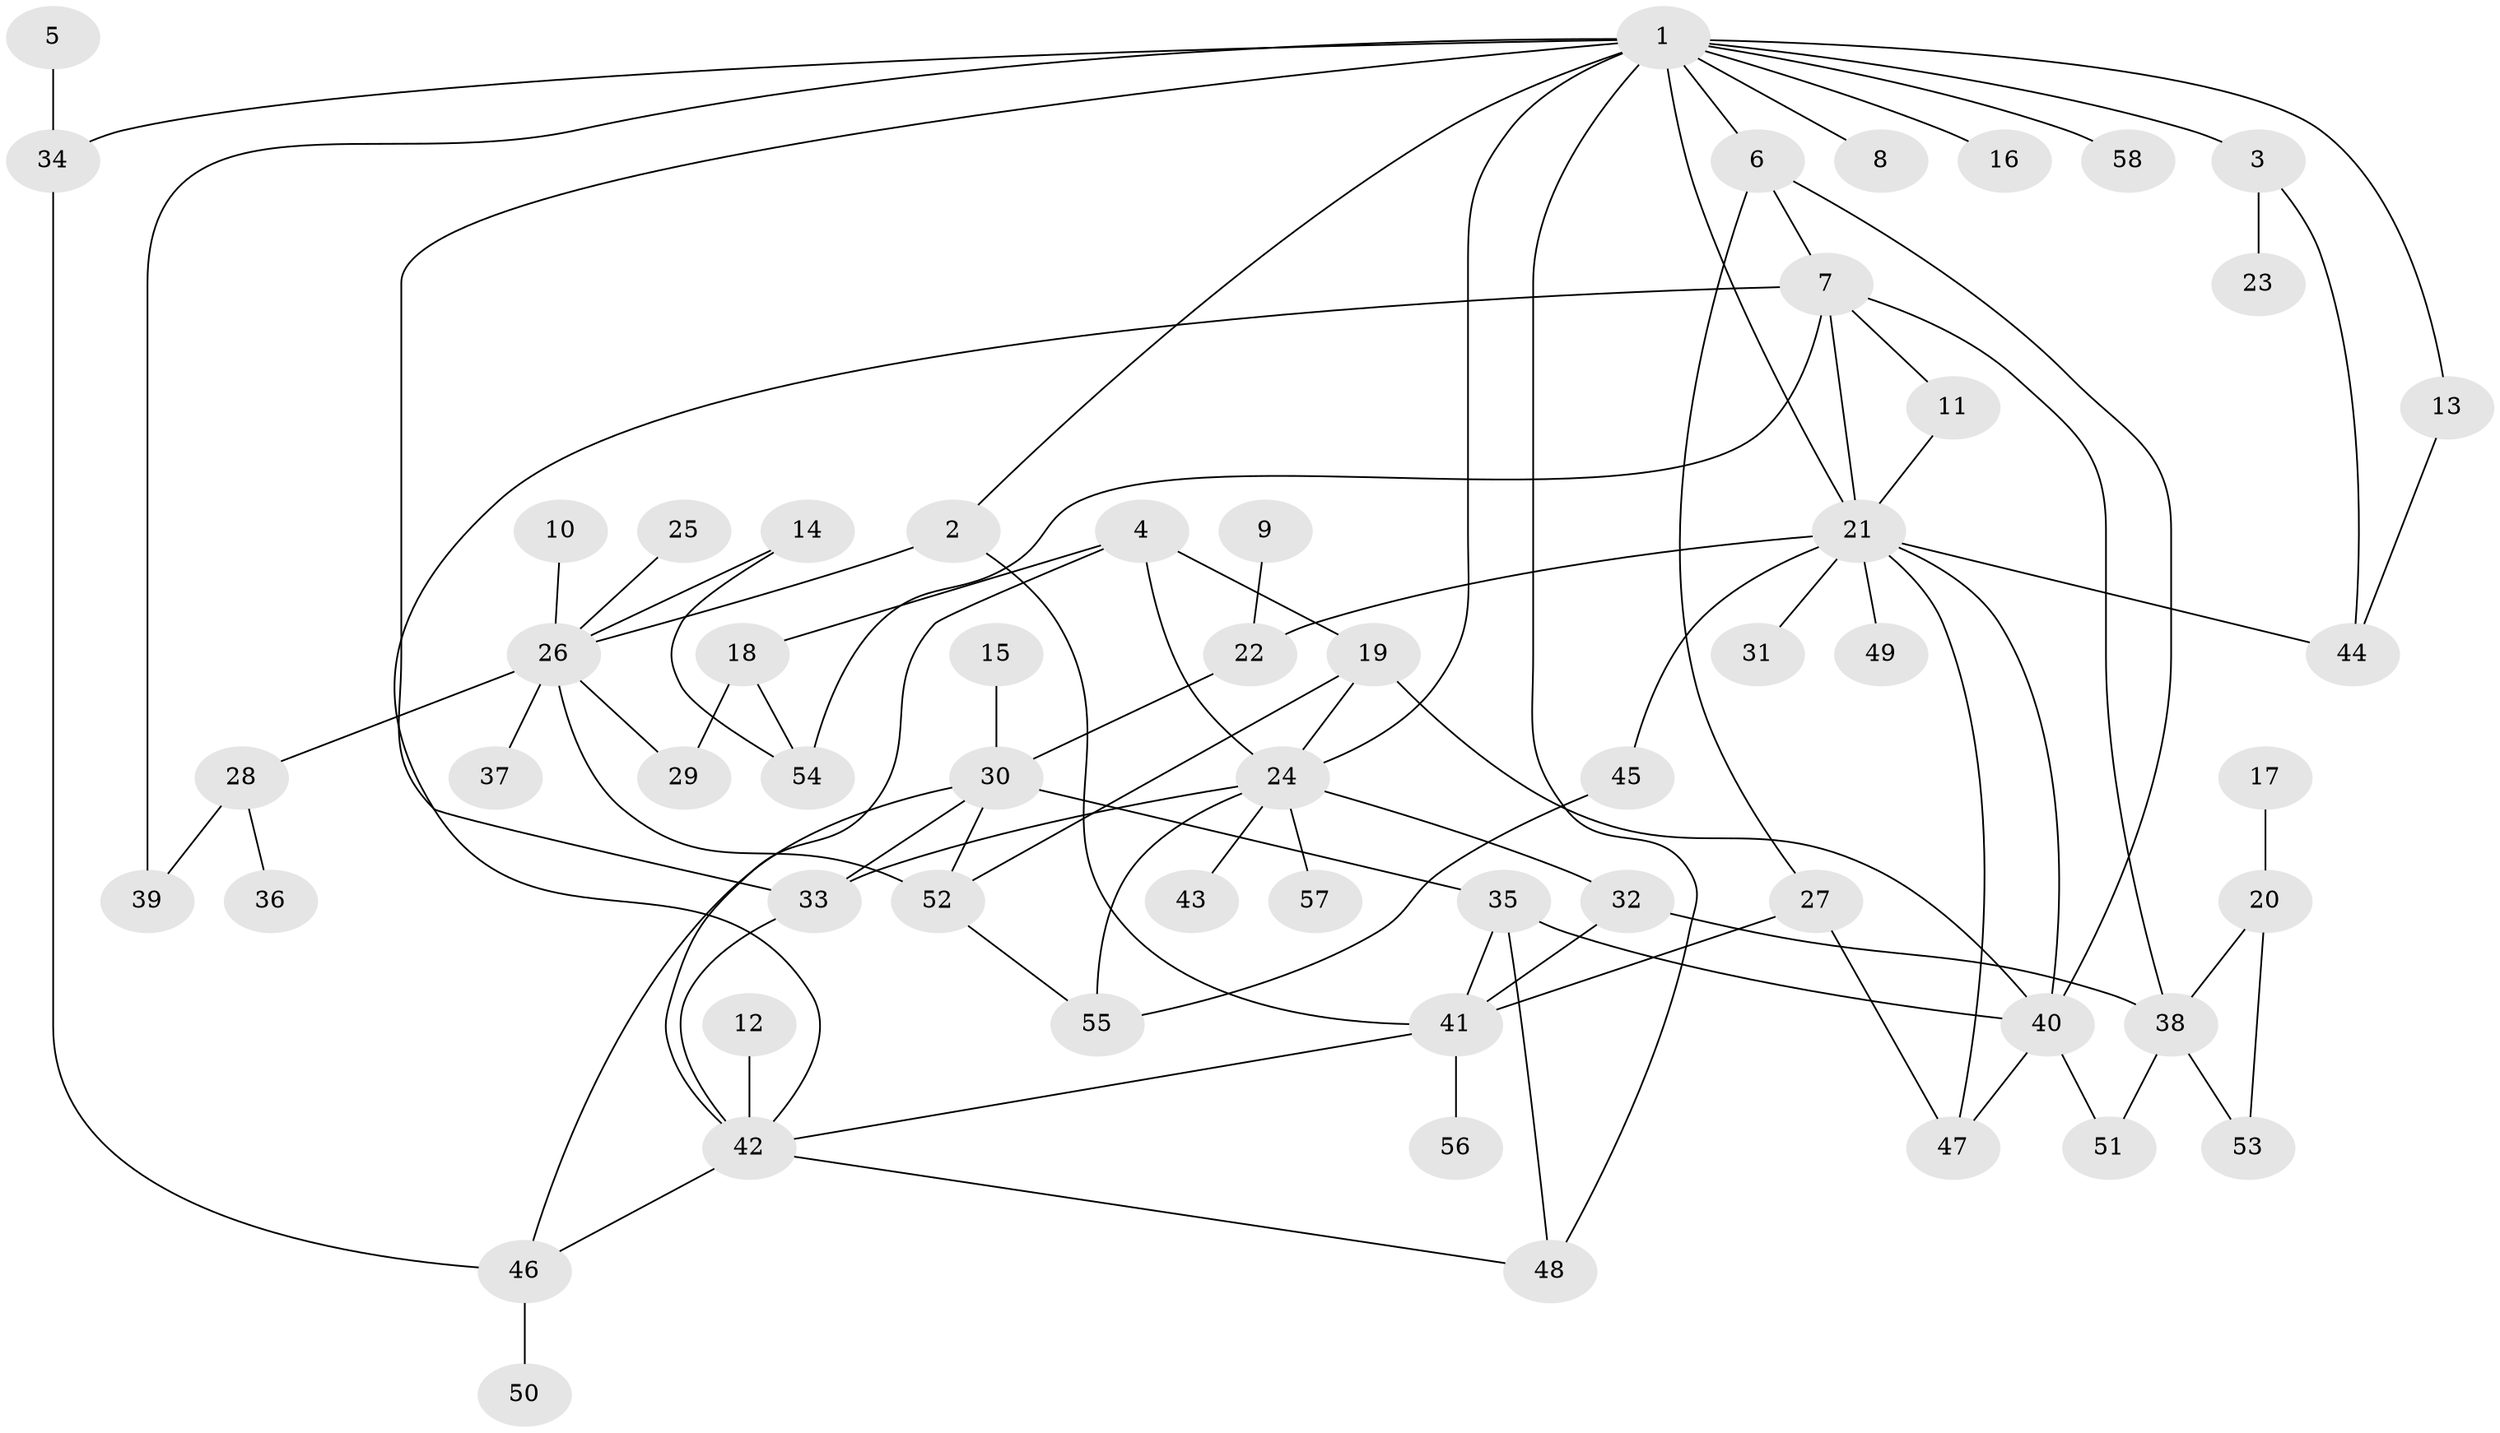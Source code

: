 // original degree distribution, {7: 0.017391304347826087, 9: 0.017391304347826087, 2: 0.23478260869565218, 4: 0.10434782608695652, 8: 0.008695652173913044, 3: 0.21739130434782608, 5: 0.043478260869565216, 1: 0.33043478260869563, 6: 0.02608695652173913}
// Generated by graph-tools (version 1.1) at 2025/49/03/09/25 03:49:18]
// undirected, 58 vertices, 90 edges
graph export_dot {
graph [start="1"]
  node [color=gray90,style=filled];
  1;
  2;
  3;
  4;
  5;
  6;
  7;
  8;
  9;
  10;
  11;
  12;
  13;
  14;
  15;
  16;
  17;
  18;
  19;
  20;
  21;
  22;
  23;
  24;
  25;
  26;
  27;
  28;
  29;
  30;
  31;
  32;
  33;
  34;
  35;
  36;
  37;
  38;
  39;
  40;
  41;
  42;
  43;
  44;
  45;
  46;
  47;
  48;
  49;
  50;
  51;
  52;
  53;
  54;
  55;
  56;
  57;
  58;
  1 -- 2 [weight=1.0];
  1 -- 3 [weight=1.0];
  1 -- 6 [weight=1.0];
  1 -- 8 [weight=1.0];
  1 -- 13 [weight=1.0];
  1 -- 16 [weight=1.0];
  1 -- 21 [weight=2.0];
  1 -- 24 [weight=1.0];
  1 -- 33 [weight=1.0];
  1 -- 34 [weight=1.0];
  1 -- 39 [weight=1.0];
  1 -- 48 [weight=1.0];
  1 -- 58 [weight=1.0];
  2 -- 26 [weight=1.0];
  2 -- 41 [weight=1.0];
  3 -- 23 [weight=1.0];
  3 -- 44 [weight=1.0];
  4 -- 18 [weight=1.0];
  4 -- 19 [weight=1.0];
  4 -- 24 [weight=1.0];
  4 -- 42 [weight=1.0];
  5 -- 34 [weight=1.0];
  6 -- 7 [weight=1.0];
  6 -- 27 [weight=1.0];
  6 -- 40 [weight=1.0];
  7 -- 11 [weight=1.0];
  7 -- 21 [weight=1.0];
  7 -- 38 [weight=1.0];
  7 -- 42 [weight=1.0];
  7 -- 54 [weight=1.0];
  9 -- 22 [weight=1.0];
  10 -- 26 [weight=1.0];
  11 -- 21 [weight=1.0];
  12 -- 42 [weight=1.0];
  13 -- 44 [weight=1.0];
  14 -- 26 [weight=1.0];
  14 -- 54 [weight=1.0];
  15 -- 30 [weight=1.0];
  17 -- 20 [weight=1.0];
  18 -- 29 [weight=1.0];
  18 -- 54 [weight=1.0];
  19 -- 24 [weight=1.0];
  19 -- 40 [weight=1.0];
  19 -- 52 [weight=1.0];
  20 -- 38 [weight=1.0];
  20 -- 53 [weight=1.0];
  21 -- 22 [weight=1.0];
  21 -- 31 [weight=1.0];
  21 -- 40 [weight=1.0];
  21 -- 44 [weight=1.0];
  21 -- 45 [weight=1.0];
  21 -- 47 [weight=1.0];
  21 -- 49 [weight=1.0];
  22 -- 30 [weight=1.0];
  24 -- 32 [weight=1.0];
  24 -- 33 [weight=1.0];
  24 -- 43 [weight=1.0];
  24 -- 55 [weight=1.0];
  24 -- 57 [weight=1.0];
  25 -- 26 [weight=1.0];
  26 -- 28 [weight=1.0];
  26 -- 29 [weight=1.0];
  26 -- 37 [weight=1.0];
  26 -- 52 [weight=1.0];
  27 -- 41 [weight=1.0];
  27 -- 47 [weight=1.0];
  28 -- 36 [weight=1.0];
  28 -- 39 [weight=1.0];
  30 -- 33 [weight=1.0];
  30 -- 35 [weight=1.0];
  30 -- 46 [weight=1.0];
  30 -- 52 [weight=1.0];
  32 -- 38 [weight=1.0];
  32 -- 41 [weight=1.0];
  33 -- 42 [weight=1.0];
  34 -- 46 [weight=1.0];
  35 -- 40 [weight=1.0];
  35 -- 41 [weight=1.0];
  35 -- 48 [weight=1.0];
  38 -- 51 [weight=1.0];
  38 -- 53 [weight=1.0];
  40 -- 47 [weight=1.0];
  40 -- 51 [weight=1.0];
  41 -- 42 [weight=1.0];
  41 -- 56 [weight=1.0];
  42 -- 46 [weight=1.0];
  42 -- 48 [weight=1.0];
  45 -- 55 [weight=1.0];
  46 -- 50 [weight=1.0];
  52 -- 55 [weight=1.0];
}
